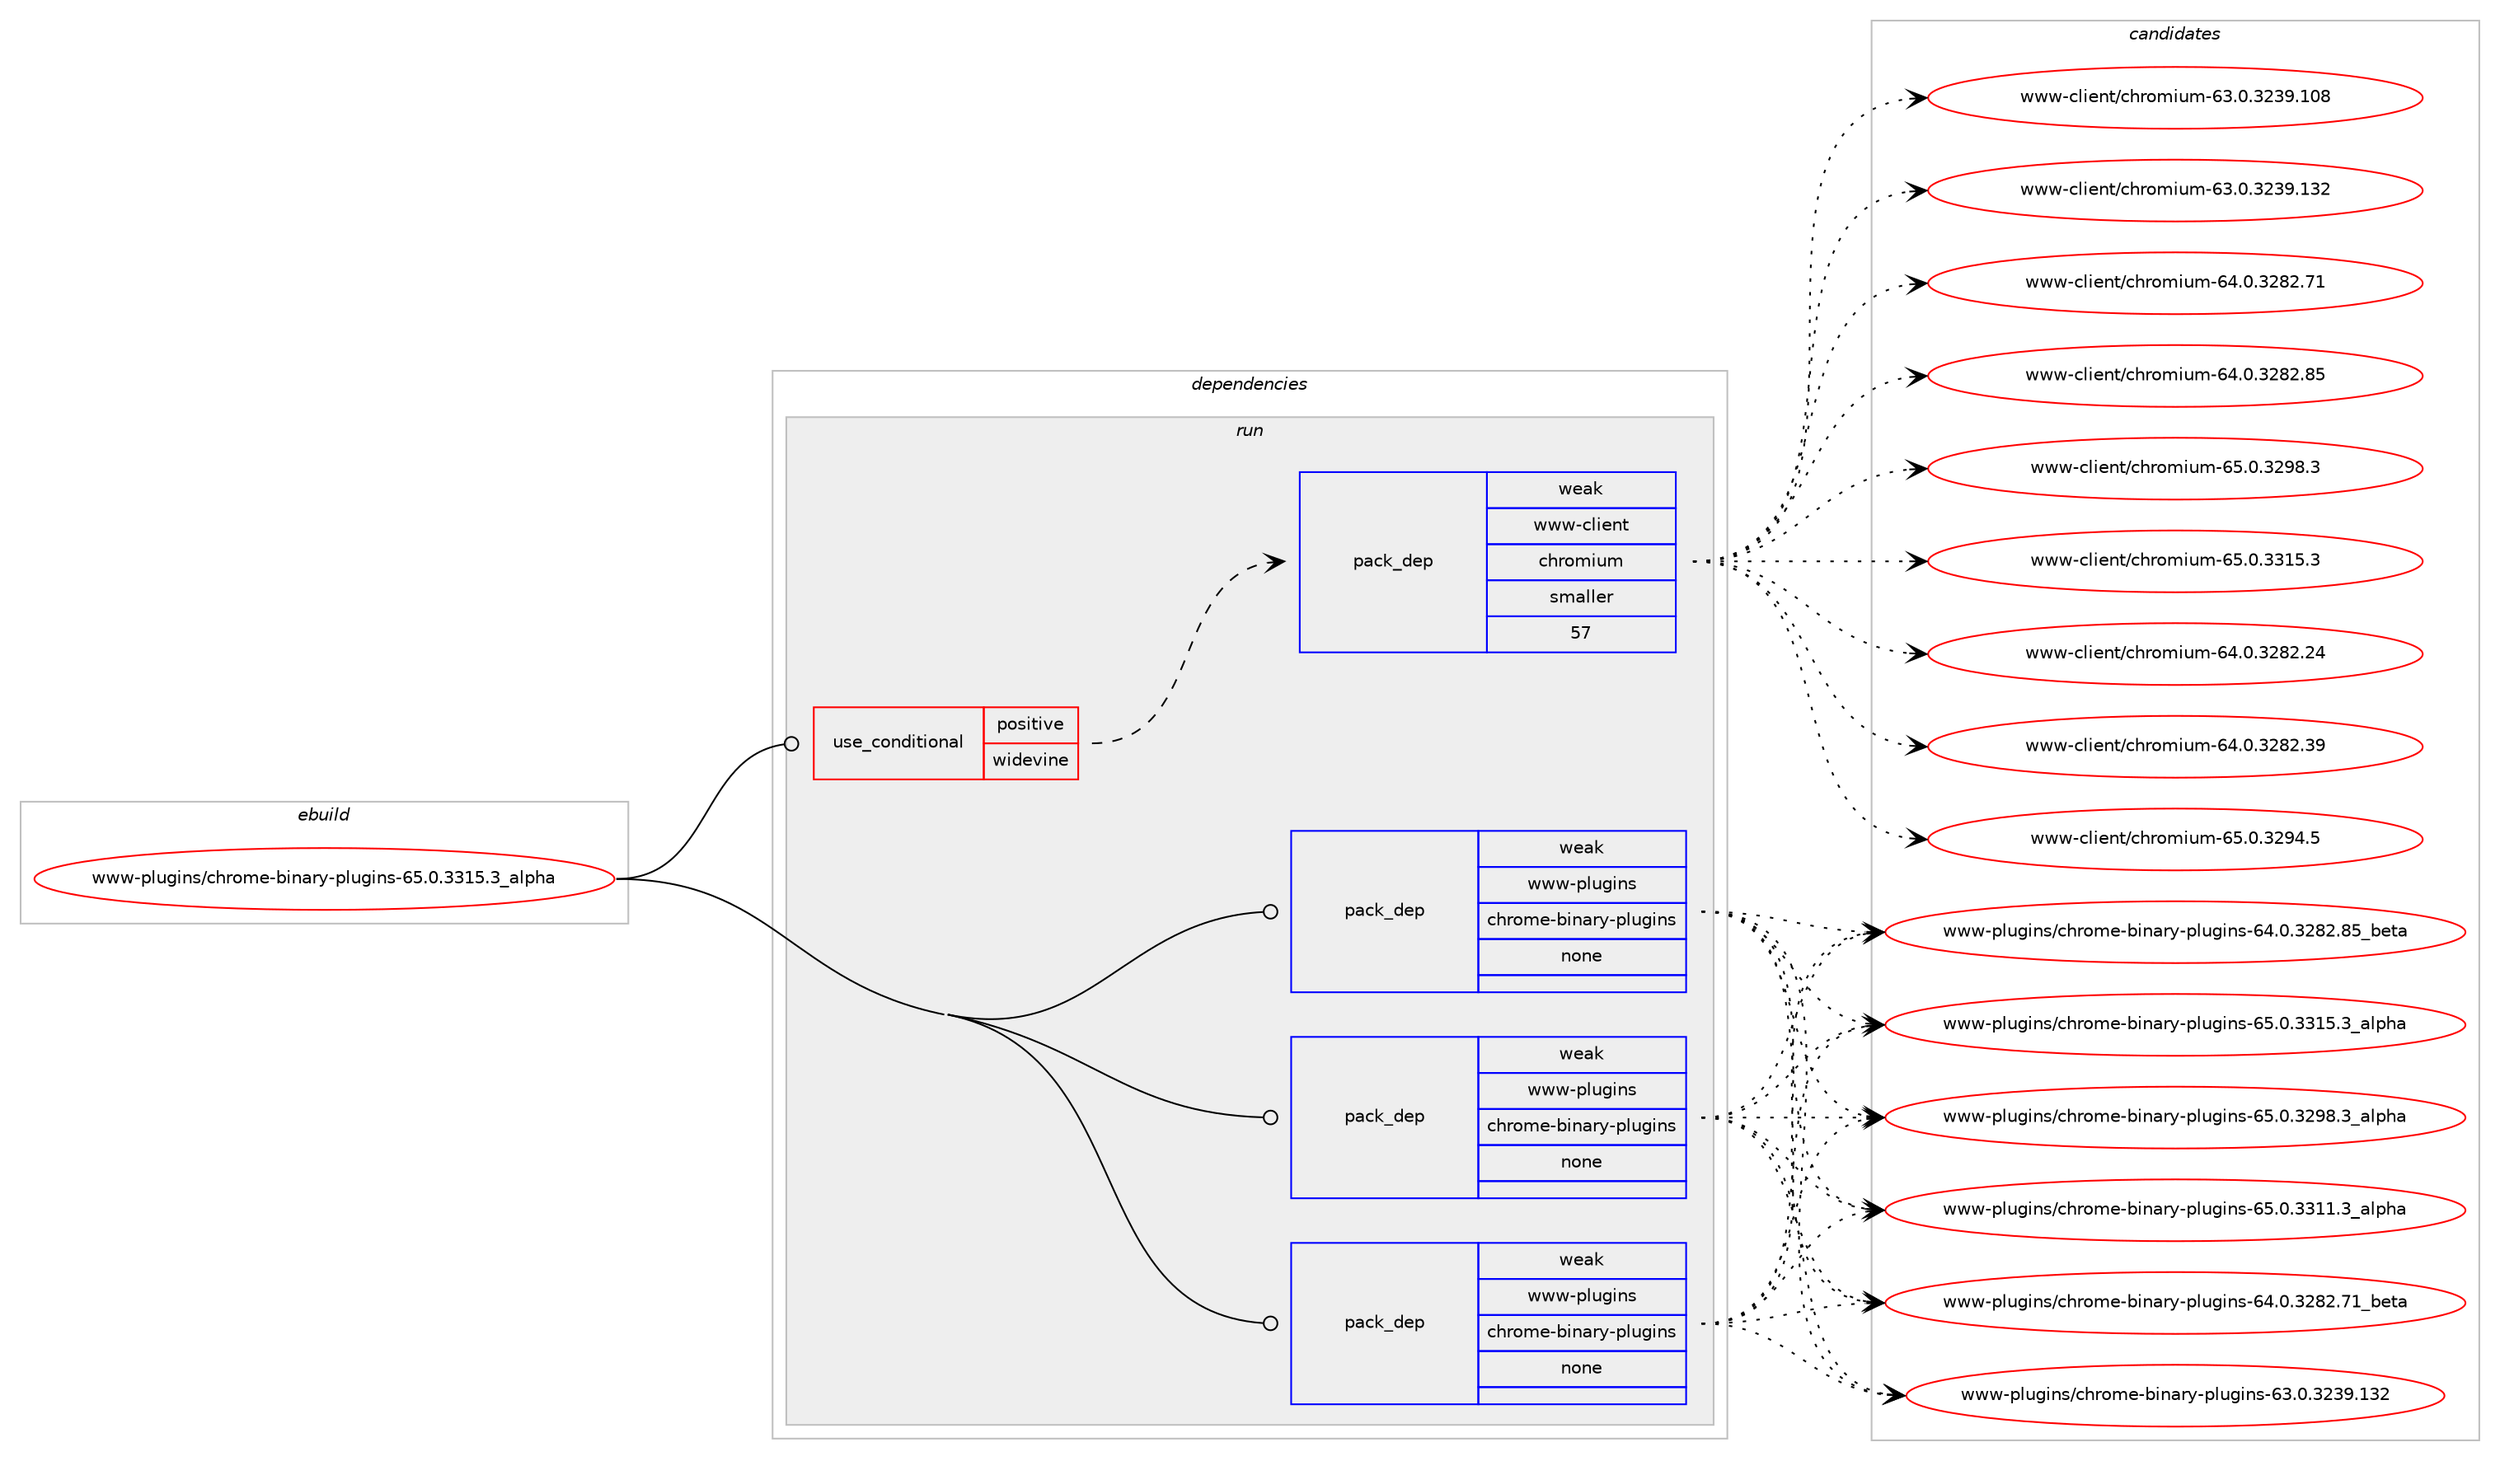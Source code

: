 digraph prolog {

# *************
# Graph options
# *************

newrank=true;
concentrate=true;
compound=true;
graph [rankdir=LR,fontname=Helvetica,fontsize=10,ranksep=1.5];#, ranksep=2.5, nodesep=0.2];
edge  [arrowhead=vee];
node  [fontname=Helvetica,fontsize=10];

# **********
# The ebuild
# **********

subgraph cluster_leftcol {
color=gray;
rank=same;
label=<<i>ebuild</i>>;
id [label="www-plugins/chrome-binary-plugins-65.0.3315.3_alpha", color=red, width=4, href="../www-plugins/chrome-binary-plugins-65.0.3315.3_alpha.svg"];
}

# ****************
# The dependencies
# ****************

subgraph cluster_midcol {
color=gray;
label=<<i>dependencies</i>>;
subgraph cluster_compile {
fillcolor="#eeeeee";
style=filled;
label=<<i>compile</i>>;
}
subgraph cluster_compileandrun {
fillcolor="#eeeeee";
style=filled;
label=<<i>compile and run</i>>;
}
subgraph cluster_run {
fillcolor="#eeeeee";
style=filled;
label=<<i>run</i>>;
subgraph cond683 {
dependency6482 [label=<<TABLE BORDER="0" CELLBORDER="1" CELLSPACING="0" CELLPADDING="4"><TR><TD ROWSPAN="3" CELLPADDING="10">use_conditional</TD></TR><TR><TD>positive</TD></TR><TR><TD>widevine</TD></TR></TABLE>>, shape=none, color=red];
subgraph pack5676 {
dependency6483 [label=<<TABLE BORDER="0" CELLBORDER="1" CELLSPACING="0" CELLPADDING="4" WIDTH="220"><TR><TD ROWSPAN="6" CELLPADDING="30">pack_dep</TD></TR><TR><TD WIDTH="110">weak</TD></TR><TR><TD>www-client</TD></TR><TR><TD>chromium</TD></TR><TR><TD>smaller</TD></TR><TR><TD>57</TD></TR></TABLE>>, shape=none, color=blue];
}
dependency6482:e -> dependency6483:w [weight=20,style="dashed",arrowhead="vee"];
}
id:e -> dependency6482:w [weight=20,style="solid",arrowhead="odot"];
subgraph pack5677 {
dependency6484 [label=<<TABLE BORDER="0" CELLBORDER="1" CELLSPACING="0" CELLPADDING="4" WIDTH="220"><TR><TD ROWSPAN="6" CELLPADDING="30">pack_dep</TD></TR><TR><TD WIDTH="110">weak</TD></TR><TR><TD>www-plugins</TD></TR><TR><TD>chrome-binary-plugins</TD></TR><TR><TD>none</TD></TR><TR><TD></TD></TR></TABLE>>, shape=none, color=blue];
}
id:e -> dependency6484:w [weight=20,style="solid",arrowhead="odot"];
subgraph pack5678 {
dependency6485 [label=<<TABLE BORDER="0" CELLBORDER="1" CELLSPACING="0" CELLPADDING="4" WIDTH="220"><TR><TD ROWSPAN="6" CELLPADDING="30">pack_dep</TD></TR><TR><TD WIDTH="110">weak</TD></TR><TR><TD>www-plugins</TD></TR><TR><TD>chrome-binary-plugins</TD></TR><TR><TD>none</TD></TR><TR><TD></TD></TR></TABLE>>, shape=none, color=blue];
}
id:e -> dependency6485:w [weight=20,style="solid",arrowhead="odot"];
subgraph pack5679 {
dependency6486 [label=<<TABLE BORDER="0" CELLBORDER="1" CELLSPACING="0" CELLPADDING="4" WIDTH="220"><TR><TD ROWSPAN="6" CELLPADDING="30">pack_dep</TD></TR><TR><TD WIDTH="110">weak</TD></TR><TR><TD>www-plugins</TD></TR><TR><TD>chrome-binary-plugins</TD></TR><TR><TD>none</TD></TR><TR><TD></TD></TR></TABLE>>, shape=none, color=blue];
}
id:e -> dependency6486:w [weight=20,style="solid",arrowhead="odot"];
}
}

# **************
# The candidates
# **************

subgraph cluster_choices {
rank=same;
color=gray;
label=<<i>candidates</i>>;

subgraph choice5676 {
color=black;
nodesep=1;
choice1191191194599108105101110116479910411411110910511710945545246484651505650465052 [label="www-client/chromium-64.0.3282.24", color=red, width=4,href="../www-client/chromium-64.0.3282.24.svg"];
choice1191191194599108105101110116479910411411110910511710945545246484651505650465157 [label="www-client/chromium-64.0.3282.39", color=red, width=4,href="../www-client/chromium-64.0.3282.39.svg"];
choice11911911945991081051011101164799104114111109105117109455453464846515057524653 [label="www-client/chromium-65.0.3294.5", color=red, width=4,href="../www-client/chromium-65.0.3294.5.svg"];
choice119119119459910810510111011647991041141111091051171094554514648465150515746494856 [label="www-client/chromium-63.0.3239.108", color=red, width=4,href="../www-client/chromium-63.0.3239.108.svg"];
choice119119119459910810510111011647991041141111091051171094554514648465150515746495150 [label="www-client/chromium-63.0.3239.132", color=red, width=4,href="../www-client/chromium-63.0.3239.132.svg"];
choice1191191194599108105101110116479910411411110910511710945545246484651505650465549 [label="www-client/chromium-64.0.3282.71", color=red, width=4,href="../www-client/chromium-64.0.3282.71.svg"];
choice1191191194599108105101110116479910411411110910511710945545246484651505650465653 [label="www-client/chromium-64.0.3282.85", color=red, width=4,href="../www-client/chromium-64.0.3282.85.svg"];
choice11911911945991081051011101164799104114111109105117109455453464846515057564651 [label="www-client/chromium-65.0.3298.3", color=red, width=4,href="../www-client/chromium-65.0.3298.3.svg"];
choice11911911945991081051011101164799104114111109105117109455453464846515149534651 [label="www-client/chromium-65.0.3315.3", color=red, width=4,href="../www-client/chromium-65.0.3315.3.svg"];
dependency6483:e -> choice1191191194599108105101110116479910411411110910511710945545246484651505650465052:w [style=dotted,weight="100"];
dependency6483:e -> choice1191191194599108105101110116479910411411110910511710945545246484651505650465157:w [style=dotted,weight="100"];
dependency6483:e -> choice11911911945991081051011101164799104114111109105117109455453464846515057524653:w [style=dotted,weight="100"];
dependency6483:e -> choice119119119459910810510111011647991041141111091051171094554514648465150515746494856:w [style=dotted,weight="100"];
dependency6483:e -> choice119119119459910810510111011647991041141111091051171094554514648465150515746495150:w [style=dotted,weight="100"];
dependency6483:e -> choice1191191194599108105101110116479910411411110910511710945545246484651505650465549:w [style=dotted,weight="100"];
dependency6483:e -> choice1191191194599108105101110116479910411411110910511710945545246484651505650465653:w [style=dotted,weight="100"];
dependency6483:e -> choice11911911945991081051011101164799104114111109105117109455453464846515057564651:w [style=dotted,weight="100"];
dependency6483:e -> choice11911911945991081051011101164799104114111109105117109455453464846515149534651:w [style=dotted,weight="100"];
}
subgraph choice5677 {
color=black;
nodesep=1;
choice11911911945112108117103105110115479910411411110910145981051109711412145112108117103105110115455453464846515057564651959710811210497 [label="www-plugins/chrome-binary-plugins-65.0.3298.3_alpha", color=red, width=4,href="../www-plugins/chrome-binary-plugins-65.0.3298.3_alpha.svg"];
choice11911911945112108117103105110115479910411411110910145981051109711412145112108117103105110115455453464846515149494651959710811210497 [label="www-plugins/chrome-binary-plugins-65.0.3311.3_alpha", color=red, width=4,href="../www-plugins/chrome-binary-plugins-65.0.3311.3_alpha.svg"];
choice1191191194511210811710310511011547991041141111091014598105110971141214511210811710310511011545545246484651505650465549959810111697 [label="www-plugins/chrome-binary-plugins-64.0.3282.71_beta", color=red, width=4,href="../www-plugins/chrome-binary-plugins-64.0.3282.71_beta.svg"];
choice119119119451121081171031051101154799104114111109101459810511097114121451121081171031051101154554514648465150515746495150 [label="www-plugins/chrome-binary-plugins-63.0.3239.132", color=red, width=4,href="../www-plugins/chrome-binary-plugins-63.0.3239.132.svg"];
choice1191191194511210811710310511011547991041141111091014598105110971141214511210811710310511011545545246484651505650465653959810111697 [label="www-plugins/chrome-binary-plugins-64.0.3282.85_beta", color=red, width=4,href="../www-plugins/chrome-binary-plugins-64.0.3282.85_beta.svg"];
choice11911911945112108117103105110115479910411411110910145981051109711412145112108117103105110115455453464846515149534651959710811210497 [label="www-plugins/chrome-binary-plugins-65.0.3315.3_alpha", color=red, width=4,href="../www-plugins/chrome-binary-plugins-65.0.3315.3_alpha.svg"];
dependency6484:e -> choice11911911945112108117103105110115479910411411110910145981051109711412145112108117103105110115455453464846515057564651959710811210497:w [style=dotted,weight="100"];
dependency6484:e -> choice11911911945112108117103105110115479910411411110910145981051109711412145112108117103105110115455453464846515149494651959710811210497:w [style=dotted,weight="100"];
dependency6484:e -> choice1191191194511210811710310511011547991041141111091014598105110971141214511210811710310511011545545246484651505650465549959810111697:w [style=dotted,weight="100"];
dependency6484:e -> choice119119119451121081171031051101154799104114111109101459810511097114121451121081171031051101154554514648465150515746495150:w [style=dotted,weight="100"];
dependency6484:e -> choice1191191194511210811710310511011547991041141111091014598105110971141214511210811710310511011545545246484651505650465653959810111697:w [style=dotted,weight="100"];
dependency6484:e -> choice11911911945112108117103105110115479910411411110910145981051109711412145112108117103105110115455453464846515149534651959710811210497:w [style=dotted,weight="100"];
}
subgraph choice5678 {
color=black;
nodesep=1;
choice11911911945112108117103105110115479910411411110910145981051109711412145112108117103105110115455453464846515057564651959710811210497 [label="www-plugins/chrome-binary-plugins-65.0.3298.3_alpha", color=red, width=4,href="../www-plugins/chrome-binary-plugins-65.0.3298.3_alpha.svg"];
choice11911911945112108117103105110115479910411411110910145981051109711412145112108117103105110115455453464846515149494651959710811210497 [label="www-plugins/chrome-binary-plugins-65.0.3311.3_alpha", color=red, width=4,href="../www-plugins/chrome-binary-plugins-65.0.3311.3_alpha.svg"];
choice1191191194511210811710310511011547991041141111091014598105110971141214511210811710310511011545545246484651505650465549959810111697 [label="www-plugins/chrome-binary-plugins-64.0.3282.71_beta", color=red, width=4,href="../www-plugins/chrome-binary-plugins-64.0.3282.71_beta.svg"];
choice119119119451121081171031051101154799104114111109101459810511097114121451121081171031051101154554514648465150515746495150 [label="www-plugins/chrome-binary-plugins-63.0.3239.132", color=red, width=4,href="../www-plugins/chrome-binary-plugins-63.0.3239.132.svg"];
choice1191191194511210811710310511011547991041141111091014598105110971141214511210811710310511011545545246484651505650465653959810111697 [label="www-plugins/chrome-binary-plugins-64.0.3282.85_beta", color=red, width=4,href="../www-plugins/chrome-binary-plugins-64.0.3282.85_beta.svg"];
choice11911911945112108117103105110115479910411411110910145981051109711412145112108117103105110115455453464846515149534651959710811210497 [label="www-plugins/chrome-binary-plugins-65.0.3315.3_alpha", color=red, width=4,href="../www-plugins/chrome-binary-plugins-65.0.3315.3_alpha.svg"];
dependency6485:e -> choice11911911945112108117103105110115479910411411110910145981051109711412145112108117103105110115455453464846515057564651959710811210497:w [style=dotted,weight="100"];
dependency6485:e -> choice11911911945112108117103105110115479910411411110910145981051109711412145112108117103105110115455453464846515149494651959710811210497:w [style=dotted,weight="100"];
dependency6485:e -> choice1191191194511210811710310511011547991041141111091014598105110971141214511210811710310511011545545246484651505650465549959810111697:w [style=dotted,weight="100"];
dependency6485:e -> choice119119119451121081171031051101154799104114111109101459810511097114121451121081171031051101154554514648465150515746495150:w [style=dotted,weight="100"];
dependency6485:e -> choice1191191194511210811710310511011547991041141111091014598105110971141214511210811710310511011545545246484651505650465653959810111697:w [style=dotted,weight="100"];
dependency6485:e -> choice11911911945112108117103105110115479910411411110910145981051109711412145112108117103105110115455453464846515149534651959710811210497:w [style=dotted,weight="100"];
}
subgraph choice5679 {
color=black;
nodesep=1;
choice11911911945112108117103105110115479910411411110910145981051109711412145112108117103105110115455453464846515057564651959710811210497 [label="www-plugins/chrome-binary-plugins-65.0.3298.3_alpha", color=red, width=4,href="../www-plugins/chrome-binary-plugins-65.0.3298.3_alpha.svg"];
choice11911911945112108117103105110115479910411411110910145981051109711412145112108117103105110115455453464846515149494651959710811210497 [label="www-plugins/chrome-binary-plugins-65.0.3311.3_alpha", color=red, width=4,href="../www-plugins/chrome-binary-plugins-65.0.3311.3_alpha.svg"];
choice1191191194511210811710310511011547991041141111091014598105110971141214511210811710310511011545545246484651505650465549959810111697 [label="www-plugins/chrome-binary-plugins-64.0.3282.71_beta", color=red, width=4,href="../www-plugins/chrome-binary-plugins-64.0.3282.71_beta.svg"];
choice119119119451121081171031051101154799104114111109101459810511097114121451121081171031051101154554514648465150515746495150 [label="www-plugins/chrome-binary-plugins-63.0.3239.132", color=red, width=4,href="../www-plugins/chrome-binary-plugins-63.0.3239.132.svg"];
choice1191191194511210811710310511011547991041141111091014598105110971141214511210811710310511011545545246484651505650465653959810111697 [label="www-plugins/chrome-binary-plugins-64.0.3282.85_beta", color=red, width=4,href="../www-plugins/chrome-binary-plugins-64.0.3282.85_beta.svg"];
choice11911911945112108117103105110115479910411411110910145981051109711412145112108117103105110115455453464846515149534651959710811210497 [label="www-plugins/chrome-binary-plugins-65.0.3315.3_alpha", color=red, width=4,href="../www-plugins/chrome-binary-plugins-65.0.3315.3_alpha.svg"];
dependency6486:e -> choice11911911945112108117103105110115479910411411110910145981051109711412145112108117103105110115455453464846515057564651959710811210497:w [style=dotted,weight="100"];
dependency6486:e -> choice11911911945112108117103105110115479910411411110910145981051109711412145112108117103105110115455453464846515149494651959710811210497:w [style=dotted,weight="100"];
dependency6486:e -> choice1191191194511210811710310511011547991041141111091014598105110971141214511210811710310511011545545246484651505650465549959810111697:w [style=dotted,weight="100"];
dependency6486:e -> choice119119119451121081171031051101154799104114111109101459810511097114121451121081171031051101154554514648465150515746495150:w [style=dotted,weight="100"];
dependency6486:e -> choice1191191194511210811710310511011547991041141111091014598105110971141214511210811710310511011545545246484651505650465653959810111697:w [style=dotted,weight="100"];
dependency6486:e -> choice11911911945112108117103105110115479910411411110910145981051109711412145112108117103105110115455453464846515149534651959710811210497:w [style=dotted,weight="100"];
}
}

}
